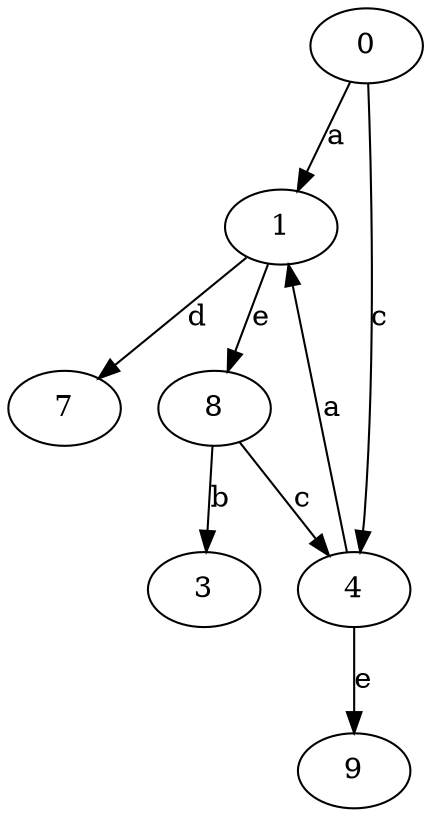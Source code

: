 strict digraph  {
0;
1;
3;
4;
7;
8;
9;
0 -> 1  [label=a];
0 -> 4  [label=c];
1 -> 7  [label=d];
1 -> 8  [label=e];
4 -> 1  [label=a];
4 -> 9  [label=e];
8 -> 3  [label=b];
8 -> 4  [label=c];
}
